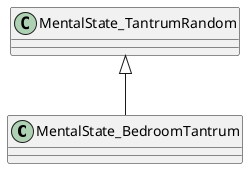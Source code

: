 @startuml
class MentalState_BedroomTantrum {
}
MentalState_TantrumRandom <|-- MentalState_BedroomTantrum
@enduml
